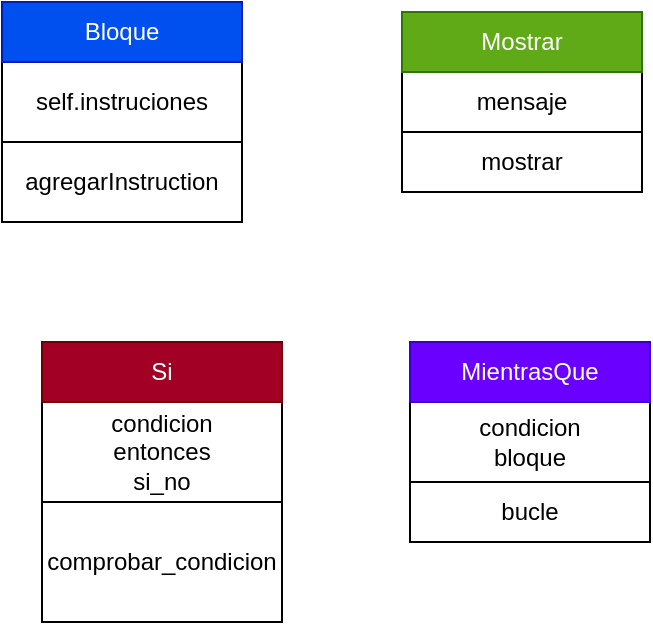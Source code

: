 <mxfile>
    <diagram id="u0tkLWldY95R6i96ruzb" name="Página-1">
        <mxGraphModel dx="728" dy="451" grid="1" gridSize="10" guides="1" tooltips="1" connect="1" arrows="1" fold="1" page="1" pageScale="1" pageWidth="827" pageHeight="1169" math="0" shadow="0">
            <root>
                <mxCell id="0"/>
                <mxCell id="1" parent="0"/>
                <mxCell id="2" value="comprobar_condicion" style="rounded=0;whiteSpace=wrap;html=1;" vertex="1" parent="1">
                    <mxGeometry x="230" y="270" width="120" height="60" as="geometry"/>
                </mxCell>
                <mxCell id="3" value="condicion&lt;br&gt;entonces&lt;br&gt;si_no" style="rounded=0;whiteSpace=wrap;html=1;" vertex="1" parent="1">
                    <mxGeometry x="230" y="220" width="120" height="50" as="geometry"/>
                </mxCell>
                <mxCell id="4" value="Si" style="rounded=0;whiteSpace=wrap;html=1;fillColor=#a20025;fontColor=#ffffff;strokeColor=#6F0000;" vertex="1" parent="1">
                    <mxGeometry x="230" y="190" width="120" height="30" as="geometry"/>
                </mxCell>
                <mxCell id="5" value="agregarInstruction" style="rounded=0;whiteSpace=wrap;html=1;" vertex="1" parent="1">
                    <mxGeometry x="210" y="90" width="120" height="40" as="geometry"/>
                </mxCell>
                <mxCell id="6" value="self.instruciones" style="rounded=0;whiteSpace=wrap;html=1;" vertex="1" parent="1">
                    <mxGeometry x="210" y="50" width="120" height="40" as="geometry"/>
                </mxCell>
                <mxCell id="7" value="Bloque" style="rounded=0;whiteSpace=wrap;html=1;fillColor=#0050ef;fontColor=#ffffff;strokeColor=#001DBC;" vertex="1" parent="1">
                    <mxGeometry x="210" y="20" width="120" height="30" as="geometry"/>
                </mxCell>
                <mxCell id="8" value="mensaje" style="rounded=0;whiteSpace=wrap;html=1;" vertex="1" parent="1">
                    <mxGeometry x="410" y="55" width="120" height="30" as="geometry"/>
                </mxCell>
                <mxCell id="9" value="Mostrar" style="rounded=0;whiteSpace=wrap;html=1;fillColor=#60a917;fontColor=#ffffff;strokeColor=#2D7600;" vertex="1" parent="1">
                    <mxGeometry x="410" y="25" width="120" height="30" as="geometry"/>
                </mxCell>
                <mxCell id="10" value="bucle" style="rounded=0;whiteSpace=wrap;html=1;" vertex="1" parent="1">
                    <mxGeometry x="414" y="260" width="120" height="30" as="geometry"/>
                </mxCell>
                <mxCell id="11" value="condicion&lt;br&gt;bloque" style="rounded=0;whiteSpace=wrap;html=1;" vertex="1" parent="1">
                    <mxGeometry x="414" y="220" width="120" height="40" as="geometry"/>
                </mxCell>
                <mxCell id="12" value="MientrasQue" style="rounded=0;whiteSpace=wrap;html=1;fillColor=#6a00ff;fontColor=#ffffff;strokeColor=#3700CC;" vertex="1" parent="1">
                    <mxGeometry x="414" y="190" width="120" height="30" as="geometry"/>
                </mxCell>
                <mxCell id="13" value="mostrar" style="rounded=0;whiteSpace=wrap;html=1;" vertex="1" parent="1">
                    <mxGeometry x="410" y="85" width="120" height="30" as="geometry"/>
                </mxCell>
            </root>
        </mxGraphModel>
    </diagram>
</mxfile>